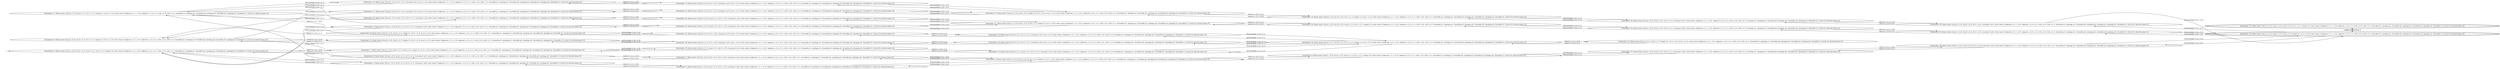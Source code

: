 digraph {
rankdir="LR"
s0[label="State(index=0, fluent atoms=[(at p1 c_0_0), (at p3 c_0_1), (at p2 c_0_1), (at t1 c_0_1), (empty t1)], static atoms=[(adjacent c_0_1 c_0_0), (adjacent c_0_0 c_0_1), (cell c_0_0), (cell c_0_1), (locatable p1), (package p1), (locatable p2), (package p2), (locatable p3), (package p3), (locatable t1), (truck t1)], derived atoms=[])"]
s1[label="State(index=1, fluent atoms=[(at p1 c_0_0), (at p3 c_0_1), (at p2 c_0_1), (empty t1), (at t1 c_0_0)], static atoms=[(adjacent c_0_1 c_0_0), (adjacent c_0_0 c_0_1), (cell c_0_0), (cell c_0_1), (locatable p1), (package p1), (locatable p2), (package p2), (locatable p3), (package p3), (locatable t1), (truck t1)], derived atoms=[])"]
s2[label="State(index=2, fluent atoms=[(at p1 c_0_0), (at p2 c_0_1), (at t1 c_0_1), (carrying t1 p3)], static atoms=[(adjacent c_0_1 c_0_0), (adjacent c_0_0 c_0_1), (cell c_0_0), (cell c_0_1), (locatable p1), (package p1), (locatable p2), (package p2), (locatable p3), (package p3), (locatable t1), (truck t1)], derived atoms=[])"]
s3[label="State(index=3, fluent atoms=[(at p1 c_0_0), (at p3 c_0_1), (at t1 c_0_1), (carrying t1 p2)], static atoms=[(adjacent c_0_1 c_0_0), (adjacent c_0_0 c_0_1), (cell c_0_0), (cell c_0_1), (locatable p1), (package p1), (locatable p2), (package p2), (locatable p3), (package p3), (locatable t1), (truck t1)], derived atoms=[])"]
s4[label="State(index=4, fluent atoms=[(at p1 c_0_0), (at p3 c_0_1), (at t1 c_0_0), (carrying t1 p2)], static atoms=[(adjacent c_0_1 c_0_0), (adjacent c_0_0 c_0_1), (cell c_0_0), (cell c_0_1), (locatable p1), (package p1), (locatable p2), (package p2), (locatable p3), (package p3), (locatable t1), (truck t1)], derived atoms=[])"]
s5[label="State(index=5, fluent atoms=[(at p1 c_0_0), (at p2 c_0_0), (at p3 c_0_1), (empty t1), (at t1 c_0_0)], static atoms=[(adjacent c_0_1 c_0_0), (adjacent c_0_0 c_0_1), (cell c_0_0), (cell c_0_1), (locatable p1), (package p1), (locatable p2), (package p2), (locatable p3), (package p3), (locatable t1), (truck t1)], derived atoms=[])"]
s6[label="State(index=6, fluent atoms=[(at p1 c_0_0), (at p2 c_0_0), (at p3 c_0_1), (at t1 c_0_1), (empty t1)], static atoms=[(adjacent c_0_1 c_0_0), (adjacent c_0_0 c_0_1), (cell c_0_0), (cell c_0_1), (locatable p1), (package p1), (locatable p2), (package p2), (locatable p3), (package p3), (locatable t1), (truck t1)], derived atoms=[])"]
s7[label="State(index=7, fluent atoms=[(at p2 c_0_0), (at p3 c_0_1), (at t1 c_0_0), (carrying t1 p1)], static atoms=[(adjacent c_0_1 c_0_0), (adjacent c_0_0 c_0_1), (cell c_0_0), (cell c_0_1), (locatable p1), (package p1), (locatable p2), (package p2), (locatable p3), (package p3), (locatable t1), (truck t1)], derived atoms=[])"]
s8[label="State(index=8, fluent atoms=[(at p2 c_0_0), (at p3 c_0_1), (at t1 c_0_1), (carrying t1 p1)], static atoms=[(adjacent c_0_1 c_0_0), (adjacent c_0_0 c_0_1), (cell c_0_0), (cell c_0_1), (locatable p1), (package p1), (locatable p2), (package p2), (locatable p3), (package p3), (locatable t1), (truck t1)], derived atoms=[])"]
s9[label="State(index=9, fluent atoms=[(at p2 c_0_0), (at p3 c_0_1), (at t1 c_0_1), (empty t1), (at p1 c_0_1)], static atoms=[(adjacent c_0_1 c_0_0), (adjacent c_0_0 c_0_1), (cell c_0_0), (cell c_0_1), (locatable p1), (package p1), (locatable p2), (package p2), (locatable p3), (package p3), (locatable t1), (truck t1)], derived atoms=[])"]
s10[label="State(index=10, fluent atoms=[(at p2 c_0_0), (at p3 c_0_1), (empty t1), (at t1 c_0_0), (at p1 c_0_1)], static atoms=[(adjacent c_0_1 c_0_0), (adjacent c_0_0 c_0_1), (cell c_0_0), (cell c_0_1), (locatable p1), (package p1), (locatable p2), (package p2), (locatable p3), (package p3), (locatable t1), (truck t1)], derived atoms=[])"]
s11[label="State(index=11, fluent atoms=[(at p2 c_0_0), (at t1 c_0_1), (carrying t1 p3), (at p1 c_0_1)], static atoms=[(adjacent c_0_1 c_0_0), (adjacent c_0_0 c_0_1), (cell c_0_0), (cell c_0_1), (locatable p1), (package p1), (locatable p2), (package p2), (locatable p3), (package p3), (locatable t1), (truck t1)], derived atoms=[])"]
s12[label="State(index=12, fluent atoms=[(at p2 c_0_0), (at t1 c_0_0), (carrying t1 p3), (at p1 c_0_1)], static atoms=[(adjacent c_0_1 c_0_0), (adjacent c_0_0 c_0_1), (cell c_0_0), (cell c_0_1), (locatable p1), (package p1), (locatable p2), (package p2), (locatable p3), (package p3), (locatable t1), (truck t1)], derived atoms=[])"]
s13[label="State(index=13, fluent atoms=[(at p2 c_0_0), (at p3 c_0_0), (empty t1), (at t1 c_0_0), (at p1 c_0_1)], static atoms=[(adjacent c_0_1 c_0_0), (adjacent c_0_0 c_0_1), (cell c_0_0), (cell c_0_1), (locatable p1), (package p1), (locatable p2), (package p2), (locatable p3), (package p3), (locatable t1), (truck t1)], derived atoms=[])"]
s14[label="State(index=14, fluent atoms=[(at p2 c_0_0), (at p3 c_0_0), (at t1 c_0_1), (empty t1), (at p1 c_0_1)], static atoms=[(adjacent c_0_1 c_0_0), (adjacent c_0_0 c_0_1), (cell c_0_0), (cell c_0_1), (locatable p1), (package p1), (locatable p2), (package p2), (locatable p3), (package p3), (locatable t1), (truck t1)], derived atoms=[])"]
s15[label="State(index=15, fluent atoms=[(at p3 c_0_0), (at t1 c_0_0), (carrying t1 p2), (at p1 c_0_1)], static atoms=[(adjacent c_0_1 c_0_0), (adjacent c_0_0 c_0_1), (cell c_0_0), (cell c_0_1), (locatable p1), (package p1), (locatable p2), (package p2), (locatable p3), (package p3), (locatable t1), (truck t1)], derived atoms=[])"]
s16[label="State(index=16, fluent atoms=[(at p3 c_0_0), (at t1 c_0_1), (carrying t1 p2), (at p1 c_0_1)], static atoms=[(adjacent c_0_1 c_0_0), (adjacent c_0_0 c_0_1), (cell c_0_0), (cell c_0_1), (locatable p1), (package p1), (locatable p2), (package p2), (locatable p3), (package p3), (locatable t1), (truck t1)], derived atoms=[])"]
s17[label="State(index=17, fluent atoms=[(at p3 c_0_0), (at p2 c_0_1), (at t1 c_0_1), (empty t1), (at p1 c_0_1)], static atoms=[(adjacent c_0_1 c_0_0), (adjacent c_0_0 c_0_1), (cell c_0_0), (cell c_0_1), (locatable p1), (package p1), (locatable p2), (package p2), (locatable p3), (package p3), (locatable t1), (truck t1)], derived atoms=[])"]
s18[label="State(index=18, fluent atoms=[(at p3 c_0_0), (at p2 c_0_1), (empty t1), (at t1 c_0_0), (at p1 c_0_1)], static atoms=[(adjacent c_0_1 c_0_0), (adjacent c_0_0 c_0_1), (cell c_0_0), (cell c_0_1), (locatable p1), (package p1), (locatable p2), (package p2), (locatable p3), (package p3), (locatable t1), (truck t1)], derived atoms=[])"]
s19[label="State(index=19, fluent atoms=[(at p3 c_0_0), (at p2 c_0_1), (at t1 c_0_1), (carrying t1 p1)], static atoms=[(adjacent c_0_1 c_0_0), (adjacent c_0_0 c_0_1), (cell c_0_0), (cell c_0_1), (locatable p1), (package p1), (locatable p2), (package p2), (locatable p3), (package p3), (locatable t1), (truck t1)], derived atoms=[])"]
s20[label="State(index=20, fluent atoms=[(at p3 c_0_0), (at p2 c_0_1), (at t1 c_0_0), (carrying t1 p1)], static atoms=[(adjacent c_0_1 c_0_0), (adjacent c_0_0 c_0_1), (cell c_0_0), (cell c_0_1), (locatable p1), (package p1), (locatable p2), (package p2), (locatable p3), (package p3), (locatable t1), (truck t1)], derived atoms=[])"]
s21[label="State(index=21, fluent atoms=[(at p1 c_0_0), (at p3 c_0_0), (at p2 c_0_1), (empty t1), (at t1 c_0_0)], static atoms=[(adjacent c_0_1 c_0_0), (adjacent c_0_0 c_0_1), (cell c_0_0), (cell c_0_1), (locatable p1), (package p1), (locatable p2), (package p2), (locatable p3), (package p3), (locatable t1), (truck t1)], derived atoms=[])"]
s22[label="State(index=22, fluent atoms=[(at p1 c_0_0), (at p3 c_0_0), (at p2 c_0_1), (at t1 c_0_1), (empty t1)], static atoms=[(adjacent c_0_1 c_0_0), (adjacent c_0_0 c_0_1), (cell c_0_0), (cell c_0_1), (locatable p1), (package p1), (locatable p2), (package p2), (locatable p3), (package p3), (locatable t1), (truck t1)], derived atoms=[])"]
s23[label="State(index=23, fluent atoms=[(at p1 c_0_0), (at p2 c_0_1), (at t1 c_0_0), (carrying t1 p3)], static atoms=[(adjacent c_0_1 c_0_0), (adjacent c_0_0 c_0_1), (cell c_0_0), (cell c_0_1), (locatable p1), (package p1), (locatable p2), (package p2), (locatable p3), (package p3), (locatable t1), (truck t1)], derived atoms=[])"]
s24[label="State(index=24, fluent atoms=[(at p1 c_0_0), (at p3 c_0_0), (at t1 c_0_1), (carrying t1 p2)], static atoms=[(adjacent c_0_1 c_0_0), (adjacent c_0_0 c_0_1), (cell c_0_0), (cell c_0_1), (locatable p1), (package p1), (locatable p2), (package p2), (locatable p3), (package p3), (locatable t1), (truck t1)], derived atoms=[])"]
s25[label="State(index=25, fluent atoms=[(at p1 c_0_0), (at p3 c_0_0), (at t1 c_0_0), (carrying t1 p2)], static atoms=[(adjacent c_0_1 c_0_0), (adjacent c_0_0 c_0_1), (cell c_0_0), (cell c_0_1), (locatable p1), (package p1), (locatable p2), (package p2), (locatable p3), (package p3), (locatable t1), (truck t1)], derived atoms=[])"]
s26[peripheries=2,label="State(index=26, fluent atoms=[(at p1 c_0_0), (at p2 c_0_0), (at p3 c_0_0), (empty t1), (at t1 c_0_0)], static atoms=[(adjacent c_0_1 c_0_0), (adjacent c_0_0 c_0_1), (cell c_0_0), (cell c_0_1), (locatable p1), (package p1), (locatable p2), (package p2), (locatable p3), (package p3), (locatable t1), (truck t1)], derived atoms=[])"]
s27[peripheries=2,label="State(index=27, fluent atoms=[(at p1 c_0_0), (at p2 c_0_0), (at p3 c_0_0), (at t1 c_0_1), (empty t1)], static atoms=[(adjacent c_0_1 c_0_0), (adjacent c_0_0 c_0_1), (cell c_0_0), (cell c_0_1), (locatable p1), (package p1), (locatable p2), (package p2), (locatable p3), (package p3), (locatable t1), (truck t1)], derived atoms=[])"]
s28[label="State(index=28, fluent atoms=[(at p1 c_0_0), (at p2 c_0_0), (at t1 c_0_0), (carrying t1 p3)], static atoms=[(adjacent c_0_1 c_0_0), (adjacent c_0_0 c_0_1), (cell c_0_0), (cell c_0_1), (locatable p1), (package p1), (locatable p2), (package p2), (locatable p3), (package p3), (locatable t1), (truck t1)], derived atoms=[])"]
s29[label="State(index=29, fluent atoms=[(at p2 c_0_0), (at p3 c_0_0), (at t1 c_0_0), (carrying t1 p1)], static atoms=[(adjacent c_0_1 c_0_0), (adjacent c_0_0 c_0_1), (cell c_0_0), (cell c_0_1), (locatable p1), (package p1), (locatable p2), (package p2), (locatable p3), (package p3), (locatable t1), (truck t1)], derived atoms=[])"]
s30[label="State(index=30, fluent atoms=[(at p2 c_0_0), (at p3 c_0_0), (at t1 c_0_1), (carrying t1 p1)], static atoms=[(adjacent c_0_1 c_0_0), (adjacent c_0_0 c_0_1), (cell c_0_0), (cell c_0_1), (locatable p1), (package p1), (locatable p2), (package p2), (locatable p3), (package p3), (locatable t1), (truck t1)], derived atoms=[])"]
s31[label="State(index=31, fluent atoms=[(at p1 c_0_0), (at p2 c_0_0), (at t1 c_0_1), (carrying t1 p3)], static atoms=[(adjacent c_0_1 c_0_0), (adjacent c_0_0 c_0_1), (cell c_0_0), (cell c_0_1), (locatable p1), (package p1), (locatable p2), (package p2), (locatable p3), (package p3), (locatable t1), (truck t1)], derived atoms=[])"]
s32[label="State(index=32, fluent atoms=[(at p2 c_0_1), (at t1 c_0_0), (carrying t1 p3), (at p1 c_0_1)], static atoms=[(adjacent c_0_1 c_0_0), (adjacent c_0_0 c_0_1), (cell c_0_0), (cell c_0_1), (locatable p1), (package p1), (locatable p2), (package p2), (locatable p3), (package p3), (locatable t1), (truck t1)], derived atoms=[])"]
s33[label="State(index=33, fluent atoms=[(at p2 c_0_1), (at t1 c_0_1), (carrying t1 p3), (at p1 c_0_1)], static atoms=[(adjacent c_0_1 c_0_0), (adjacent c_0_0 c_0_1), (cell c_0_0), (cell c_0_1), (locatable p1), (package p1), (locatable p2), (package p2), (locatable p3), (package p3), (locatable t1), (truck t1)], derived atoms=[])"]
s34[label="State(index=34, fluent atoms=[(at p3 c_0_1), (at p2 c_0_1), (at t1 c_0_1), (empty t1), (at p1 c_0_1)], static atoms=[(adjacent c_0_1 c_0_0), (adjacent c_0_0 c_0_1), (cell c_0_0), (cell c_0_1), (locatable p1), (package p1), (locatable p2), (package p2), (locatable p3), (package p3), (locatable t1), (truck t1)], derived atoms=[])"]
s35[label="State(index=35, fluent atoms=[(at p3 c_0_1), (at p2 c_0_1), (empty t1), (at t1 c_0_0), (at p1 c_0_1)], static atoms=[(adjacent c_0_1 c_0_0), (adjacent c_0_0 c_0_1), (cell c_0_0), (cell c_0_1), (locatable p1), (package p1), (locatable p2), (package p2), (locatable p3), (package p3), (locatable t1), (truck t1)], derived atoms=[])"]
s36[label="State(index=36, fluent atoms=[(at p3 c_0_1), (at t1 c_0_1), (carrying t1 p2), (at p1 c_0_1)], static atoms=[(adjacent c_0_1 c_0_0), (adjacent c_0_0 c_0_1), (cell c_0_0), (cell c_0_1), (locatable p1), (package p1), (locatable p2), (package p2), (locatable p3), (package p3), (locatable t1), (truck t1)], derived atoms=[])"]
s37[label="State(index=37, fluent atoms=[(at p3 c_0_1), (at p2 c_0_1), (at t1 c_0_1), (carrying t1 p1)], static atoms=[(adjacent c_0_1 c_0_0), (adjacent c_0_0 c_0_1), (cell c_0_0), (cell c_0_1), (locatable p1), (package p1), (locatable p2), (package p2), (locatable p3), (package p3), (locatable t1), (truck t1)], derived atoms=[])"]
s38[label="State(index=38, fluent atoms=[(at p3 c_0_1), (at p2 c_0_1), (at t1 c_0_0), (carrying t1 p1)], static atoms=[(adjacent c_0_1 c_0_0), (adjacent c_0_0 c_0_1), (cell c_0_0), (cell c_0_1), (locatable p1), (package p1), (locatable p2), (package p2), (locatable p3), (package p3), (locatable t1), (truck t1)], derived atoms=[])"]
s39[label="State(index=39, fluent atoms=[(at p3 c_0_1), (at t1 c_0_0), (carrying t1 p2), (at p1 c_0_1)], static atoms=[(adjacent c_0_1 c_0_0), (adjacent c_0_0 c_0_1), (cell c_0_0), (cell c_0_1), (locatable p1), (package p1), (locatable p2), (package p2), (locatable p3), (package p3), (locatable t1), (truck t1)], derived atoms=[])"]
Dangling [ label = "", style = invis ]
{ rank = same; Dangling }
Dangling -> s0
{ rank = same; s35}
{ rank = same; s34}
{ rank = same; s33,s36,s37}
{ rank = same; s32,s38,s39}
{ rank = same; s1,s10,s18}
{ rank = same; s0,s9,s17}
{ rank = same; s2,s3,s8,s11,s16,s19}
{ rank = same; s4,s7,s12,s15,s20,s23}
{ rank = same; s5,s13,s21}
{ rank = same; s6,s14,s22}
{ rank = same; s24,s30,s31}
{ rank = same; s25,s28,s29}
{ rank = same; s26,s27}
s0->s1 [label="(move t1 c_0_1 c_0_0)"]
s0->s2 [label="(pick-package t1 p3 c_0_1)"]
s0->s3 [label="(pick-package t1 p2 c_0_1)"]
s3->s4 [label="(move t1 c_0_1 c_0_0)"]
s3->s0 [label="(drop-package t1 p2 c_0_1)"]
s4->s3 [label="(move t1 c_0_0 c_0_1)"]
s4->s5 [label="(drop-package t1 p2 c_0_0)"]
s5->s6 [label="(move t1 c_0_0 c_0_1)"]
s5->s4 [label="(pick-package t1 p2 c_0_0)"]
s5->s7 [label="(pick-package t1 p1 c_0_0)"]
s7->s8 [label="(move t1 c_0_0 c_0_1)"]
s7->s5 [label="(drop-package t1 p1 c_0_0)"]
s8->s7 [label="(move t1 c_0_1 c_0_0)"]
s8->s9 [label="(drop-package t1 p1 c_0_1)"]
s9->s10 [label="(move t1 c_0_1 c_0_0)"]
s9->s11 [label="(pick-package t1 p3 c_0_1)"]
s9->s8 [label="(pick-package t1 p1 c_0_1)"]
s11->s12 [label="(move t1 c_0_1 c_0_0)"]
s11->s9 [label="(drop-package t1 p3 c_0_1)"]
s12->s11 [label="(move t1 c_0_0 c_0_1)"]
s12->s13 [label="(drop-package t1 p3 c_0_0)"]
s13->s14 [label="(move t1 c_0_0 c_0_1)"]
s13->s12 [label="(pick-package t1 p3 c_0_0)"]
s13->s15 [label="(pick-package t1 p2 c_0_0)"]
s15->s16 [label="(move t1 c_0_0 c_0_1)"]
s15->s13 [label="(drop-package t1 p2 c_0_0)"]
s16->s15 [label="(move t1 c_0_1 c_0_0)"]
s16->s17 [label="(drop-package t1 p2 c_0_1)"]
s17->s18 [label="(move t1 c_0_1 c_0_0)"]
s17->s16 [label="(pick-package t1 p2 c_0_1)"]
s17->s19 [label="(pick-package t1 p1 c_0_1)"]
s19->s20 [label="(move t1 c_0_1 c_0_0)"]
s19->s17 [label="(drop-package t1 p1 c_0_1)"]
s20->s19 [label="(move t1 c_0_0 c_0_1)"]
s20->s21 [label="(drop-package t1 p1 c_0_0)"]
s21->s22 [label="(move t1 c_0_0 c_0_1)"]
s21->s23 [label="(pick-package t1 p3 c_0_0)"]
s21->s20 [label="(pick-package t1 p1 c_0_0)"]
s23->s2 [label="(move t1 c_0_0 c_0_1)"]
s23->s21 [label="(drop-package t1 p3 c_0_0)"]
s22->s21 [label="(move t1 c_0_1 c_0_0)"]
s22->s24 [label="(pick-package t1 p2 c_0_1)"]
s24->s25 [label="(move t1 c_0_1 c_0_0)"]
s24->s22 [label="(drop-package t1 p2 c_0_1)"]
s25->s24 [label="(move t1 c_0_0 c_0_1)"]
s25->s26 [label="(drop-package t1 p2 c_0_0)"]
s26->s27 [label="(move t1 c_0_0 c_0_1)"]
s26->s28 [label="(pick-package t1 p3 c_0_0)"]
s26->s25 [label="(pick-package t1 p2 c_0_0)"]
s26->s29 [label="(pick-package t1 p1 c_0_0)"]
s29->s30 [label="(move t1 c_0_0 c_0_1)"]
s29->s26 [label="(drop-package t1 p1 c_0_0)"]
s30->s29 [label="(move t1 c_0_1 c_0_0)"]
s30->s14 [label="(drop-package t1 p1 c_0_1)"]
s28->s31 [label="(move t1 c_0_0 c_0_1)"]
s28->s26 [label="(drop-package t1 p3 c_0_0)"]
s31->s28 [label="(move t1 c_0_1 c_0_0)"]
s31->s6 [label="(drop-package t1 p3 c_0_1)"]
s27->s26 [label="(move t1 c_0_1 c_0_0)"]
s18->s17 [label="(move t1 c_0_0 c_0_1)"]
s18->s32 [label="(pick-package t1 p3 c_0_0)"]
s32->s33 [label="(move t1 c_0_0 c_0_1)"]
s32->s18 [label="(drop-package t1 p3 c_0_0)"]
s33->s32 [label="(move t1 c_0_1 c_0_0)"]
s33->s34 [label="(drop-package t1 p3 c_0_1)"]
s34->s35 [label="(move t1 c_0_1 c_0_0)"]
s34->s33 [label="(pick-package t1 p3 c_0_1)"]
s34->s36 [label="(pick-package t1 p2 c_0_1)"]
s34->s37 [label="(pick-package t1 p1 c_0_1)"]
s37->s38 [label="(move t1 c_0_1 c_0_0)"]
s37->s34 [label="(drop-package t1 p1 c_0_1)"]
s38->s37 [label="(move t1 c_0_0 c_0_1)"]
s38->s1 [label="(drop-package t1 p1 c_0_0)"]
s36->s39 [label="(move t1 c_0_1 c_0_0)"]
s36->s34 [label="(drop-package t1 p2 c_0_1)"]
s39->s36 [label="(move t1 c_0_0 c_0_1)"]
s39->s10 [label="(drop-package t1 p2 c_0_0)"]
s35->s34 [label="(move t1 c_0_0 c_0_1)"]
s14->s13 [label="(move t1 c_0_1 c_0_0)"]
s14->s30 [label="(pick-package t1 p1 c_0_1)"]
s10->s9 [label="(move t1 c_0_0 c_0_1)"]
s10->s39 [label="(pick-package t1 p2 c_0_0)"]
s6->s5 [label="(move t1 c_0_1 c_0_0)"]
s6->s31 [label="(pick-package t1 p3 c_0_1)"]
s2->s23 [label="(move t1 c_0_1 c_0_0)"]
s2->s0 [label="(drop-package t1 p3 c_0_1)"]
s1->s0 [label="(move t1 c_0_0 c_0_1)"]
s1->s38 [label="(pick-package t1 p1 c_0_0)"]
}
